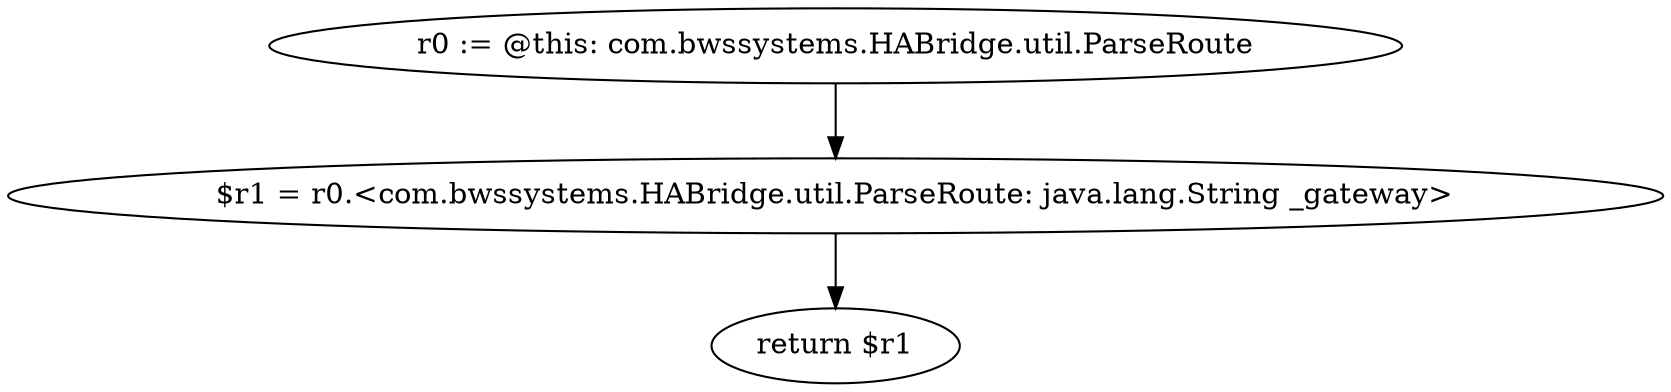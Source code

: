 digraph "unitGraph" {
    "r0 := @this: com.bwssystems.HABridge.util.ParseRoute"
    "$r1 = r0.<com.bwssystems.HABridge.util.ParseRoute: java.lang.String _gateway>"
    "return $r1"
    "r0 := @this: com.bwssystems.HABridge.util.ParseRoute"->"$r1 = r0.<com.bwssystems.HABridge.util.ParseRoute: java.lang.String _gateway>";
    "$r1 = r0.<com.bwssystems.HABridge.util.ParseRoute: java.lang.String _gateway>"->"return $r1";
}

